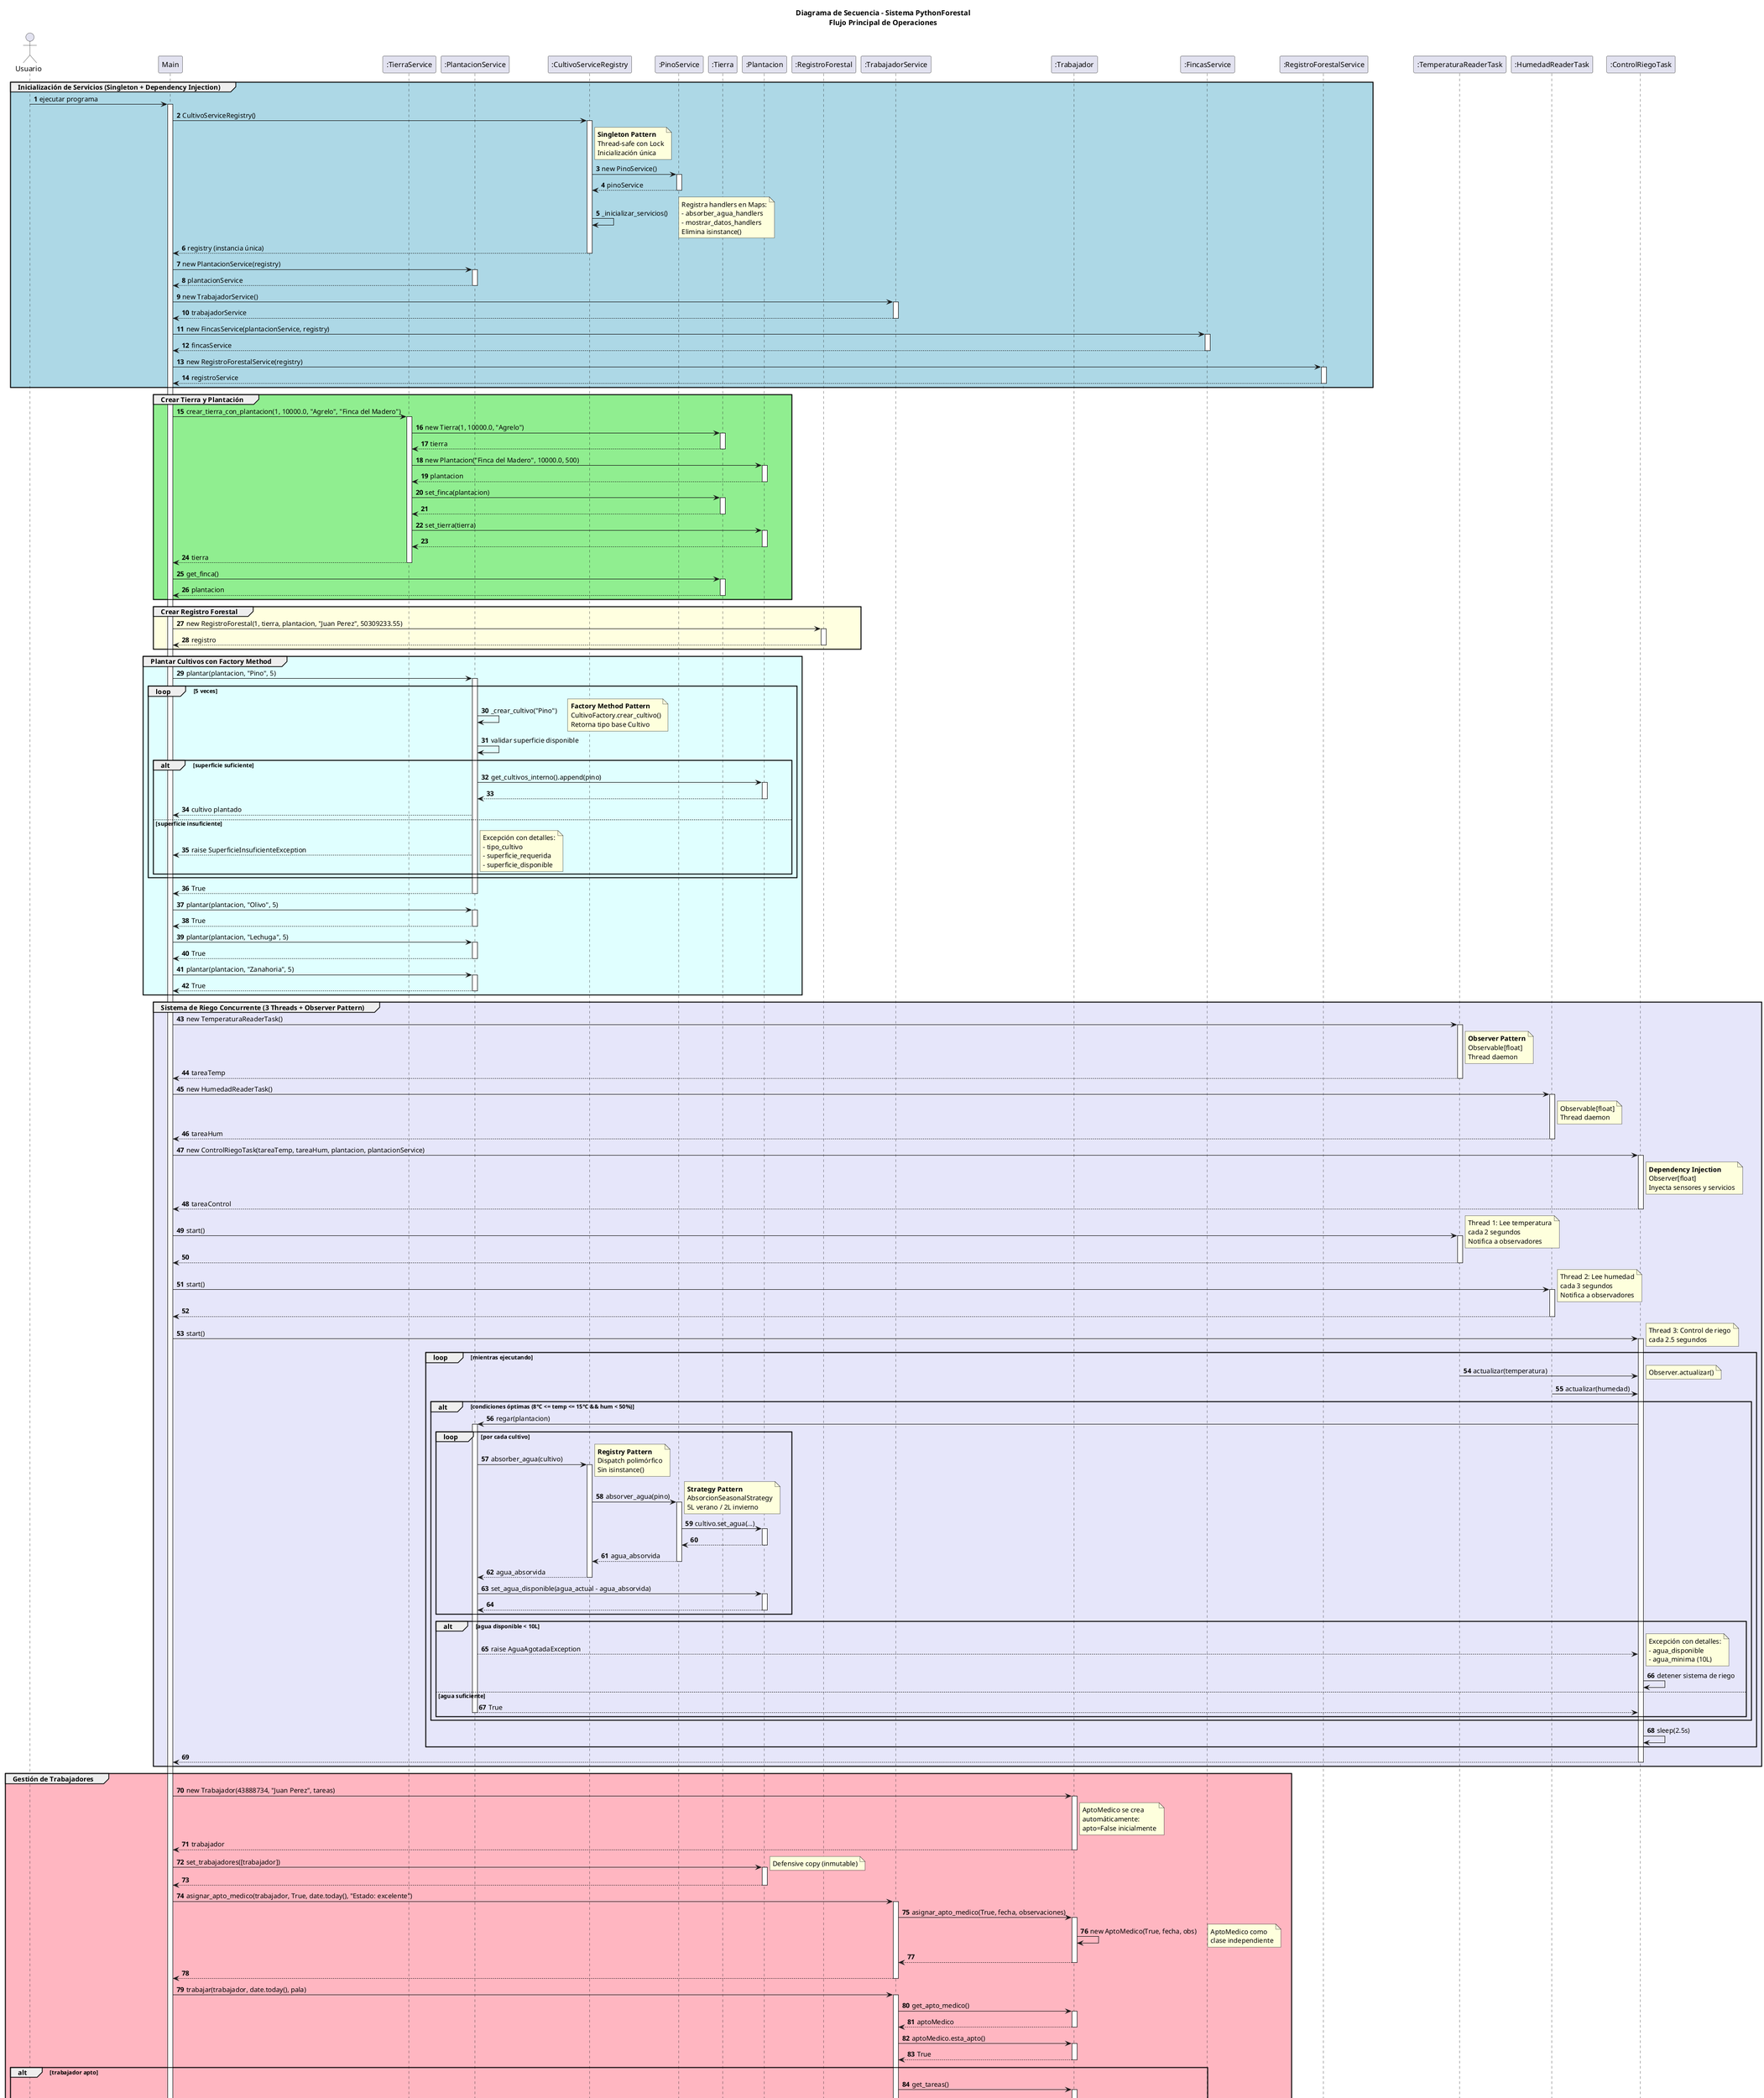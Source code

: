 @startuml diagramaSecuenciaPython
title Diagrama de Secuencia - Sistema PythonForestal\nFlujo Principal de Operaciones

' Actores y Participantes
actor Usuario
participant "Main" as Main
participant ":TierraService" as TierraServ
participant ":PlantacionService" as PlantServ
participant ":CultivoServiceRegistry" as Registry
participant ":PinoService" as PinoServ
participant ":Tierra" as Tierra
participant ":Plantacion" as Plantacion
participant ":RegistroForestal" as Registro
participant ":TrabajadorService" as TrabServ
participant ":Trabajador" as Trabajador
participant ":FincasService" as FincasServ
participant ":RegistroForestalService" as RegServ
participant ":TemperaturaReaderTask" as TempTask
participant ":HumedadReaderTask" as HumTask
participant ":ControlRiegoTask" as ControlTask

autonumber

' ===== FASE 1: INICIALIZACIÓN DE SERVICIOS =====
group #LightBlue Inicialización de Servicios (Singleton + Dependency Injection)
    Usuario -> Main: ejecutar programa
    activate Main
    
    Main -> Registry: CultivoServiceRegistry()
    activate Registry
    note right of Registry
        <b>Singleton Pattern</b>
        Thread-safe con Lock
        Inicialización única
    end note
    Registry -> PinoServ: new PinoService()
    activate PinoServ
    return pinoService
    Registry -> Registry: _inicializar_servicios()
    note right
        Registra handlers en Maps:
        - absorber_agua_handlers
        - mostrar_datos_handlers
        Elimina isinstance()
    end note
    return registry (instancia única)
    
    Main -> PlantServ: new PlantacionService(registry)
    activate PlantServ
    return plantacionService
    
    Main -> TrabServ: new TrabajadorService()
    activate TrabServ
    return trabajadorService
    
    Main -> FincasServ: new FincasService(plantacionService, registry)
    activate FincasServ
    return fincasService
    
    Main -> RegServ: new RegistroForestalService(registry)
    activate RegServ
    return registroService
end

' ===== FASE 2: CREAR TIERRA Y PLANTACIÓN =====
group #LightGreen Crear Tierra y Plantación
    Main -> TierraServ: crear_tierra_con_plantacion(1, 10000.0, "Agrelo", "Finca del Madero")
    activate TierraServ
    
    TierraServ -> Tierra: new Tierra(1, 10000.0, "Agrelo")
    activate Tierra
    return tierra
    
    TierraServ -> Plantacion: new Plantacion("Finca del Madero", 10000.0, 500)
    activate Plantacion
    return plantacion
    
    TierraServ -> Tierra: set_finca(plantacion)
    activate Tierra
    return
    
    TierraServ -> Plantacion: set_tierra(tierra)
    activate Plantacion
    return
    
    return tierra
    
    Main -> Tierra: get_finca()
    activate Tierra
    return plantacion
end

' ===== FASE 3: CREAR REGISTRO FORESTAL =====
group #LightYellow Crear Registro Forestal
    Main -> Registro: new RegistroForestal(1, tierra, plantacion, "Juan Perez", 50309233.55)
    activate Registro
    return registro
end

' ===== FASE 4: PLANTAR CULTIVOS =====
group #LightCyan Plantar Cultivos con Factory Method
    Main -> PlantServ: plantar(plantacion, "Pino", 5)
    activate PlantServ
    
    loop 5 veces
        PlantServ -> PlantServ: _crear_cultivo("Pino")
        note right
            <b>Factory Method Pattern</b>
            CultivoFactory.crear_cultivo()
            Retorna tipo base Cultivo
        end note
        
        PlantServ -> PlantServ: validar superficie disponible
        
        alt superficie suficiente
            PlantServ -> Plantacion: get_cultivos_interno().append(pino)
            activate Plantacion
            return
            PlantServ --> Main: cultivo plantado
        else superficie insuficiente
            PlantServ --> Main: raise SuperficieInsuficienteException
            note right
                Excepción con detalles:
                - tipo_cultivo
                - superficie_requerida
                - superficie_disponible
            end note
        end
    end
    return True
    
    Main -> PlantServ: plantar(plantacion, "Olivo", 5)
    activate PlantServ
    return True
    
    Main -> PlantServ: plantar(plantacion, "Lechuga", 5)
    activate PlantServ
    return True
    
    Main -> PlantServ: plantar(plantacion, "Zanahoria", 5)
    activate PlantServ
    return True
end

' ===== FASE 5: SISTEMA DE RIEGO AUTOMATIZADO =====
group #Lavender Sistema de Riego Concurrente (3 Threads + Observer Pattern)
    Main -> TempTask: new TemperaturaReaderTask()
    activate TempTask
    note right of TempTask
        <b>Observer Pattern</b>
        Observable[float]
        Thread daemon
    end note
    return tareaTemp
    
    Main -> HumTask: new HumedadReaderTask()
    activate HumTask
    note right of HumTask
        Observable[float]
        Thread daemon
    end note
    return tareaHum
    
    Main -> ControlTask: new ControlRiegoTask(tareaTemp, tareaHum, plantacion, plantacionService)
    activate ControlTask
    note right of ControlTask
        <b>Dependency Injection</b>
        Observer[float]
        Inyecta sensores y servicios
    end note
    return tareaControl
    
    Main -> TempTask: start()
    activate TempTask
    note right
        Thread 1: Lee temperatura
        cada 2 segundos
        Notifica a observadores
    end note
    return
    
    Main -> HumTask: start()
    activate HumTask
    note right
        Thread 2: Lee humedad
        cada 3 segundos
        Notifica a observadores
    end note
    return
    
    Main -> ControlTask: start()
    activate ControlTask
    note right
        Thread 3: Control de riego
        cada 2.5 segundos
    end note
    
    loop mientras ejecutando
        TempTask -> ControlTask: actualizar(temperatura)
        note right: Observer.actualizar()
        HumTask -> ControlTask: actualizar(humedad)
        
        alt condiciones óptimas (8°C <= temp <= 15°C && hum < 50%)
            ControlTask -> PlantServ: regar(plantacion)
            activate PlantServ
            
            loop por cada cultivo
                PlantServ -> Registry: absorber_agua(cultivo)
                activate Registry
                note right
                    <b>Registry Pattern</b>
                    Dispatch polimórfico
                    Sin isinstance()
                end note
                
                Registry -> PinoServ: absorver_agua(pino)
                activate PinoServ
                note right
                    <b>Strategy Pattern</b>
                    AbsorcionSeasonalStrategy
                    5L verano / 2L invierno
                end note
                PinoServ -> Plantacion: cultivo.set_agua(...)
                activate Plantacion
                return
                return agua_absorvida
                return agua_absorvida
                
                PlantServ -> Plantacion: set_agua_disponible(agua_actual - agua_absorvida)
                activate Plantacion
                return
            end
            
            alt agua disponible < 10L
                PlantServ --> ControlTask: raise AguaAgotadaException
                note right
                    Excepción con detalles:
                    - agua_disponible
                    - agua_minima (10L)
                end note
                ControlTask -> ControlTask: detener sistema de riego
            else agua suficiente
                return True
            end
        end
        
        ControlTask -> ControlTask: sleep(2.5s)
    end
    return
end

' ===== FASE 6: GESTIÓN DE TRABAJADORES =====
group #LightPink Gestión de Trabajadores
    Main -> Trabajador: new Trabajador(43888734, "Juan Perez", tareas)
    activate Trabajador
    note right of Trabajador
        AptoMedico se crea
        automáticamente:
        apto=False inicialmente
    end note
    return trabajador
    
    Main -> Plantacion: set_trabajadores([trabajador])
    activate Plantacion
    note right: Defensive copy (inmutable)
    return
    
    Main -> TrabServ: asignar_apto_medico(trabajador, True, date.today(), "Estado: excelente")
    activate TrabServ
    TrabServ -> Trabajador: asignar_apto_medico(True, fecha, observaciones)
    activate Trabajador
    Trabajador -> Trabajador: new AptoMedico(True, fecha, obs)
    note right
        AptoMedico como
        clase independiente
    end note
    return
    return
    
    Main -> TrabServ: trabajar(trabajador, date.today(), pala)
    activate TrabServ
    TrabServ -> Trabajador: get_apto_medico()
    activate Trabajador
    return aptoMedico
    
    TrabServ -> Trabajador: aptoMedico.esta_apto()
    activate Trabajador
    return True
    
    alt trabajador apto
        TrabServ -> Trabajador: get_tareas()
        activate Trabajador
        return tareas (inmutable)
        
        TrabServ -> TrabServ: crear copia mutable
        TrabServ -> TrabServ: ordenar por ID descendente
        note right
            Usa método estático
            _obtener_id_tarea()
            en lugar de lambda
        end note
        
        loop por cada tarea con fecha = hoy
            TrabServ -> Trabajador: tarea.set_estado(True)
            activate Trabajador
            return
            note right
                Imprime: "El trabajador [nombre]
                realizó la tarea [id]..."
            end note
        end
        return True
    else trabajador no apto
        return False
        note right
            Imprime: "Trabajador no puede
            trabajar - apto inválido"
        end note
    end
end

' ===== FASE 7: OPERACIONES DE FINCAS =====
group #LightSalmon Operaciones de Fincas (Fumigación y Cosecha con Generics)
    Main -> FincasServ: add_finca(registro)
    activate FincasServ
    FincasServ -> FincasServ: fincas[id_padron] = registro
    return
    
    Main -> FincasServ: fumigar(1, "insecticida orgánico")
    activate FincasServ
    loop por cada cultivo en plantacion
        FincasServ -> Registry: mostrar_datos(cultivo)
        activate Registry
        Registry -> PinoServ: mostrar_datos(pino)
        activate PinoServ
        note right
            Registry Pattern:
            Despacha a servicio
            específico del cultivo
        end note
        return
        return
    end
    return
    
    Main -> FincasServ: cosechar_yempaquetar(Lechuga)
    activate FincasServ
    note right of FincasServ
        <b>Generics</b>
        Type-safe con bounded type:
        Paquete[T] where T: Cultivo
    end note
    
    FincasServ -> FincasServ: new Paquete[Lechuga]()
    
    loop por cada cultivo en plantacion
        alt cultivo es Lechuga
            FincasServ -> FincasServ: paquete.add_item(lechuga)
        end
    end
    
    FincasServ -> PlantServ: consumir(plantacion, Lechuga)
    activate PlantServ
    PlantServ -> Plantacion: get_cultivos_interno().remove(lechuga)
    activate Plantacion
    return
    return True
    
    return Paquete[Lechuga]
    
    Main -> FincasServ: paquete.mostrar_contenido_caja()
    activate FincasServ
    return
end

' ===== FASE 8: PERSISTENCIA =====
group #LightGoldenRodYellow Persistencia en Disco (Pickle)
    Main -> RegServ: persistir(registro)
    activate RegServ
    RegServ -> RegServ: crear directorio data/ si no existe
    RegServ -> RegServ: open("data/Juan Perez.dat", "wb")
    
    alt persistencia exitosa
        RegServ -> RegServ: pickle.dump(registro, file)
        note right
            <b>Serialización de:</b>
            - RegistroForestal
            - Tierra
            - Plantacion
            - Cultivos
            - Trabajadores
            - AptoMedico
        end note
        RegServ -> RegServ: close file (finally)
        return
    else error de I/O
        RegServ --> Main: raise PersistenciaException
        note right
            Excepción con:
            - tipo_operacion (ESCRITURA)
            - nombre_archivo
            - causa raíz
        end note
    end
    
    Main -> RegServ: leer_registro("Juan Perez")
    activate RegServ
    RegServ -> RegServ: open("data/Juan Perez.dat", "rb")
    
    alt lectura exitosa
        RegServ -> RegServ: pickle.load(file)
        RegServ -> RegServ: close file (finally)
        return registro
    else archivo no encontrado
        RegServ --> Main: raise PersistenciaException(ERROR 05)
    else error de deserialización
        RegServ --> Main: raise PersistenciaException(ERROR 07)
    end
    
    Main -> RegServ: mostrar_datos(registro)
    activate RegServ
    loop por cada cultivo
        RegServ -> Registry: mostrar_datos(cultivo)
        activate Registry
        return
    end
    return
end

' ===== FASE 9: DETENCIÓN DEL SISTEMA =====
group #LightSteelBlue Detención Graceful del Sistema de Riego
    Main -> Main: time.sleep(20)
    
    Main -> TempTask: detener()
    activate TempTask
    TempTask -> TempTask: _detenido.set()
    return
    
    Main -> HumTask: detener()
    activate HumTask
    HumTask -> HumTask: _detenido.set()
    return
    
    Main -> ControlTask: detener()
    activate ControlTask
    ControlTask -> ControlTask: _detenido.set()
    return
    
    Main -> TempTask: join(timeout=2.0)
    activate TempTask
    note right
        Graceful shutdown con
        threading.Event
        Timeout configurable
    end note
    return
    
    Main -> HumTask: join(timeout=2.0)
    activate HumTask
    return
    
    Main -> ControlTask: join(timeout=2.0)
    activate ControlTask
    return
end

Main --> Usuario: Programa completado exitosamente
deactivate Main

note over Main
    <b>Manejo de Excepciones:</b>
    - SuperficieInsuficienteException
    - AguaAgotadaException
    - PersistenciaException
    - ValueError (validaciones)
    Orden: específico → general
end note

note over Registry
    <b>Patrones Implementados:</b>
    ✓ SINGLETON - CultivoServiceRegistry
    ✓ FACTORY METHOD - CultivoFactory
    ✓ OBSERVER - Sensores y eventos
    ✓ STRATEGY - Absorción de agua
    ✓ REGISTRY - Dispatch polimórfico
end note

@enduml